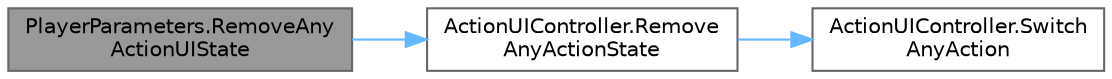 digraph "PlayerParameters.RemoveAnyActionUIState"
{
 // LATEX_PDF_SIZE
  bgcolor="transparent";
  edge [fontname=Helvetica,fontsize=10,labelfontname=Helvetica,labelfontsize=10];
  node [fontname=Helvetica,fontsize=10,shape=box,height=0.2,width=0.4];
  rankdir="LR";
  Node1 [id="Node000001",label="PlayerParameters.RemoveAny\lActionUIState",height=0.2,width=0.4,color="gray40", fillcolor="grey60", style="filled", fontcolor="black",tooltip=" "];
  Node1 -> Node2 [id="edge1_Node000001_Node000002",color="steelblue1",style="solid",tooltip=" "];
  Node2 [id="Node000002",label="ActionUIController.Remove\lAnyActionState",height=0.2,width=0.4,color="grey40", fillcolor="white", style="filled",URL="$class_action_u_i_controller.html#a6d5efe4f56d3fd0a645dd27c74ce5df2",tooltip=" "];
  Node2 -> Node3 [id="edge2_Node000002_Node000003",color="steelblue1",style="solid",tooltip=" "];
  Node3 [id="Node000003",label="ActionUIController.Switch\lAnyAction",height=0.2,width=0.4,color="grey40", fillcolor="white", style="filled",URL="$class_action_u_i_controller.html#a8ad423812a46999f1018aba2e632bdd9",tooltip=" "];
}
